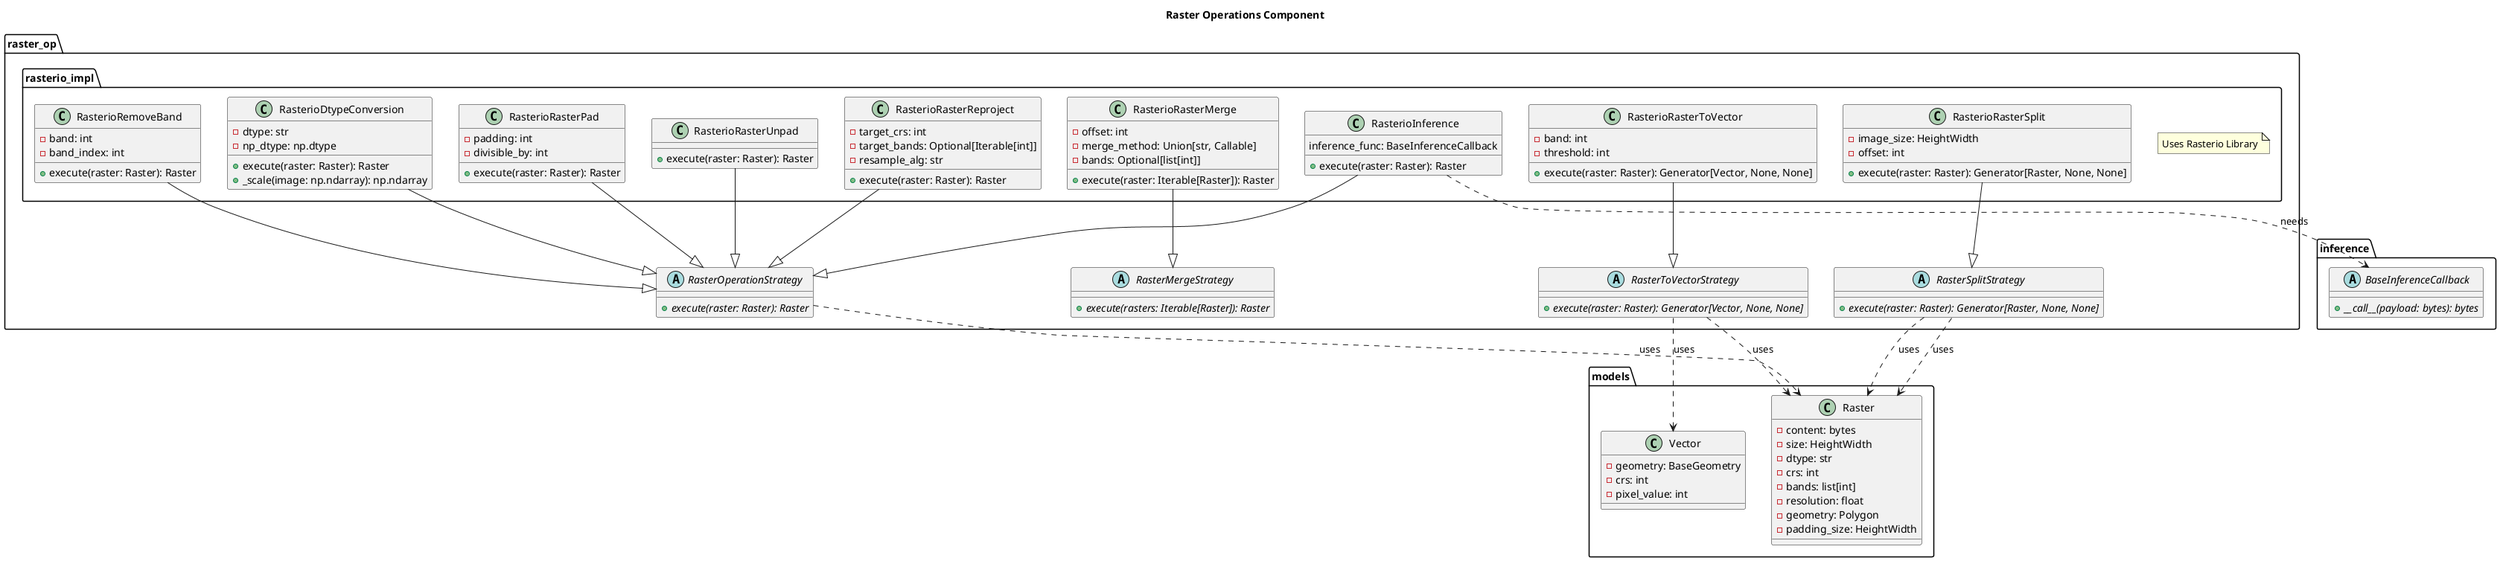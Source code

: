 @startuml code_diagram_raster_operations
title Raster Operations Component
package inference {
abstract class BaseInferenceCallback {
    +{abstract} __call__(payload: bytes): bytes
}
}
package models {
class Raster {
    -content: bytes
    -size: HeightWidth
    -dtype: str
    -crs: int
    -bands: list[int]
    -resolution: float
    -geometry: Polygon
    -padding_size: HeightWidth
}

class Vector {
    -geometry: BaseGeometry
    -crs: int
    -pixel_value: int
}
}


package raster_op {
abstract class RasterOperationStrategy {
    +{abstract} execute(raster: Raster): Raster
}
RasterOperationStrategy ..> models.Raster : uses

abstract class RasterToVectorStrategy {
    +{abstract} execute(raster: Raster): Generator[Vector, None, None]
}
RasterToVectorStrategy ..> models.Raster : uses
RasterToVectorStrategy ..> models.Vector : uses


abstract class RasterSplitStrategy {
    +{abstract} execute(raster: Raster): Generator[Raster, None, None]
}
RasterSplitStrategy ..> models.Raster : uses

abstract class RasterMergeStrategy {
    +{abstract} execute(rasters: Iterable[Raster]): Raster
}
RasterSplitStrategy ..> models.Raster : uses



package rasterio_impl{
    note "Uses Rasterio Library" as rasterio_note
class RasterioRemoveBand {
    -band: int
    -band_index: int
    +execute(raster: Raster): Raster
}
RasterioRemoveBand --|> RasterOperationStrategy

class RasterioInference {
    inference_func: BaseInferenceCallback
    +execute(raster: Raster): Raster
}

RasterioInference --|> RasterOperationStrategy
RasterioInference ..> BaseInferenceCallback : needs

class RasterioDtypeConversion {
    -dtype: str
    -np_dtype: np.dtype
    +execute(raster: Raster): Raster
    +_scale(image: np.ndarray): np.ndarray
}

RasterioDtypeConversion --|> RasterOperationStrategy



class RasterioRasterMerge {
    -offset: int
    -merge_method: Union[str, Callable]
    -bands: Optional[list[int]]
    +execute(raster: Iterable[Raster]): Raster

}

RasterioRasterMerge --|> RasterMergeStrategy

class RasterioRasterPad {
    -padding: int
    -divisible_by: int
    +execute(raster: Raster): Raster
    }
class RasterioRasterUnpad {
    +execute(raster: Raster): Raster
}
RasterioRasterPad --|> RasterOperationStrategy
RasterioRasterUnpad --|> RasterOperationStrategy

class RasterioRasterReproject {
    -target_crs: int
    -target_bands: Optional[Iterable[int]]
    -resample_alg: str
    +execute(raster: Raster): Raster

}
RasterioRasterReproject --|> RasterOperationStrategy

class RasterioRasterSplit {
    -image_size: HeightWidth
    -offset: int
    +execute(raster: Raster): Generator[Raster, None, None]
}

RasterioRasterSplit --|> RasterSplitStrategy


    class RasterioRasterToVector {
    -band: int
    -threshold: int
    +execute(raster: Raster): Generator[Vector, None, None]
}
RasterioRasterToVector --|> RasterToVectorStrategy

}
}


@enduml

